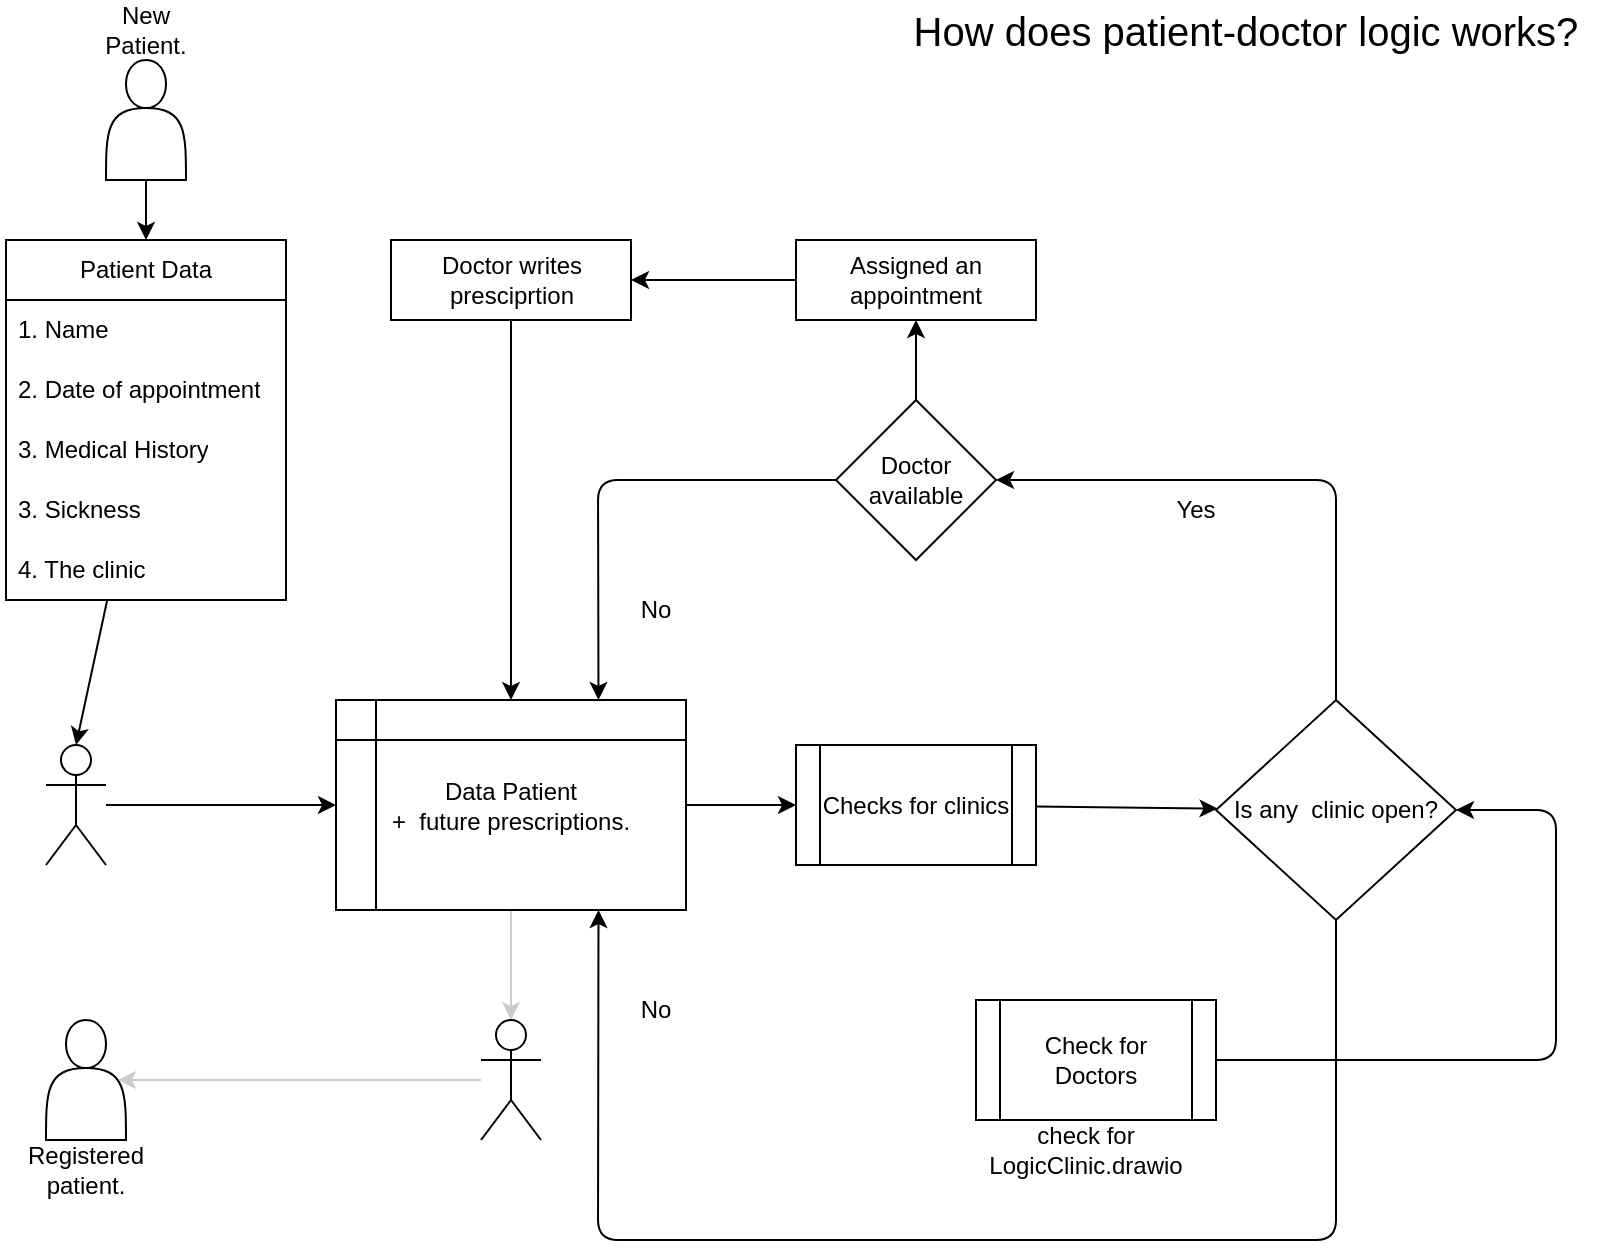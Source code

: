 <mxfile>
    <diagram id="BTYcjEdfxh9TkqYMeImK" name="Page-3">
        <mxGraphModel dx="1580" dy="753" grid="1" gridSize="10" guides="1" tooltips="1" connect="1" arrows="1" fold="1" page="1" pageScale="1" pageWidth="850" pageHeight="1100" math="0" shadow="0">
            <root>
                <mxCell id="0"/>
                <mxCell id="1" parent="0"/>
                <mxCell id="WWtd9145uoikllgOCISN-29" style="edgeStyle=none;html=1;entryX=0.5;entryY=0;entryDx=0;entryDy=0;" parent="1" source="WWtd9145uoikllgOCISN-1" target="WWtd9145uoikllgOCISN-25" edge="1">
                    <mxGeometry relative="1" as="geometry"/>
                </mxCell>
                <mxCell id="WWtd9145uoikllgOCISN-1" value="" style="shape=actor;whiteSpace=wrap;html=1;" parent="1" vertex="1">
                    <mxGeometry x="85" y="50" width="40" height="60" as="geometry"/>
                </mxCell>
                <mxCell id="WWtd9145uoikllgOCISN-2" value="New Patient." style="text;html=1;strokeColor=none;fillColor=none;align=center;verticalAlign=middle;whiteSpace=wrap;rounded=0;" parent="1" vertex="1">
                    <mxGeometry x="75" y="20" width="60" height="30" as="geometry"/>
                </mxCell>
                <mxCell id="WWtd9145uoikllgOCISN-9" style="edgeStyle=none;html=1;entryX=0;entryY=0.5;entryDx=0;entryDy=0;" parent="1" source="WWtd9145uoikllgOCISN-5" target="WWtd9145uoikllgOCISN-10" edge="1">
                    <mxGeometry relative="1" as="geometry">
                        <mxPoint x="190" y="370" as="targetPoint"/>
                    </mxGeometry>
                </mxCell>
                <mxCell id="WWtd9145uoikllgOCISN-5" value="&lt;font color=&quot;#ffffff&quot;&gt;Recepcionista&lt;br&gt;/Enfermero&lt;/font&gt;" style="shape=umlActor;verticalLabelPosition=bottom;verticalAlign=top;html=1;outlineConnect=0;" parent="1" vertex="1">
                    <mxGeometry x="55" y="392.5" width="30" height="60" as="geometry"/>
                </mxCell>
                <mxCell id="WWtd9145uoikllgOCISN-13" style="edgeStyle=none;html=1;entryX=0;entryY=0.5;entryDx=0;entryDy=0;" parent="1" source="WWtd9145uoikllgOCISN-10" target="WWtd9145uoikllgOCISN-12" edge="1">
                    <mxGeometry relative="1" as="geometry"/>
                </mxCell>
                <mxCell id="WWtd9145uoikllgOCISN-48" style="edgeStyle=none;html=1;entryX=0.5;entryY=0;entryDx=0;entryDy=0;entryPerimeter=0;strokeColor=#CCCCCC;fontColor=#FFFFFF;" parent="1" source="WWtd9145uoikllgOCISN-10" target="WWtd9145uoikllgOCISN-47" edge="1">
                    <mxGeometry relative="1" as="geometry"/>
                </mxCell>
                <mxCell id="WWtd9145uoikllgOCISN-10" value="Data Patient&lt;br&gt;+&amp;nbsp; future prescriptions." style="shape=internalStorage;whiteSpace=wrap;html=1;backgroundOutline=1;" parent="1" vertex="1">
                    <mxGeometry x="200" y="370" width="175" height="105" as="geometry"/>
                </mxCell>
                <mxCell id="6" value="" style="edgeStyle=none;html=1;" parent="1" source="WWtd9145uoikllgOCISN-12" target="5" edge="1">
                    <mxGeometry relative="1" as="geometry"/>
                </mxCell>
                <mxCell id="WWtd9145uoikllgOCISN-12" value="Checks for clinics" style="shape=process;whiteSpace=wrap;html=1;backgroundOutline=1;" parent="1" vertex="1">
                    <mxGeometry x="430" y="392.5" width="120" height="60" as="geometry"/>
                </mxCell>
                <mxCell id="WWtd9145uoikllgOCISN-24" value="" style="edgeStyle=none;html=1;" parent="1" source="WWtd9145uoikllgOCISN-14" target="WWtd9145uoikllgOCISN-23" edge="1">
                    <mxGeometry relative="1" as="geometry"/>
                </mxCell>
                <mxCell id="4" style="edgeStyle=none;html=1;entryX=0.75;entryY=0;entryDx=0;entryDy=0;" parent="1" source="WWtd9145uoikllgOCISN-14" target="WWtd9145uoikllgOCISN-10" edge="1">
                    <mxGeometry relative="1" as="geometry">
                        <Array as="points">
                            <mxPoint x="331" y="260"/>
                        </Array>
                    </mxGeometry>
                </mxCell>
                <mxCell id="WWtd9145uoikllgOCISN-14" value="Doctor available" style="rhombus;whiteSpace=wrap;html=1;" parent="1" vertex="1">
                    <mxGeometry x="450" y="220" width="80" height="80" as="geometry"/>
                </mxCell>
                <mxCell id="WWtd9145uoikllgOCISN-22" value="Yes" style="text;html=1;strokeColor=none;fillColor=none;align=center;verticalAlign=middle;whiteSpace=wrap;rounded=0;" parent="1" vertex="1">
                    <mxGeometry x="600" y="260" width="60" height="30" as="geometry"/>
                </mxCell>
                <mxCell id="WWtd9145uoikllgOCISN-37" value="" style="edgeStyle=none;html=1;" parent="1" source="WWtd9145uoikllgOCISN-23" target="WWtd9145uoikllgOCISN-36" edge="1">
                    <mxGeometry relative="1" as="geometry"/>
                </mxCell>
                <mxCell id="WWtd9145uoikllgOCISN-23" value="Assigned an appointment" style="whiteSpace=wrap;html=1;" parent="1" vertex="1">
                    <mxGeometry x="430" y="140" width="120" height="40" as="geometry"/>
                </mxCell>
                <mxCell id="WWtd9145uoikllgOCISN-32" style="edgeStyle=none;html=1;entryX=0.5;entryY=0;entryDx=0;entryDy=0;entryPerimeter=0;" parent="1" source="WWtd9145uoikllgOCISN-25" target="WWtd9145uoikllgOCISN-5" edge="1">
                    <mxGeometry relative="1" as="geometry"/>
                </mxCell>
                <mxCell id="WWtd9145uoikllgOCISN-25" value="Patient Data" style="swimlane;fontStyle=0;childLayout=stackLayout;horizontal=1;startSize=30;horizontalStack=0;resizeParent=1;resizeParentMax=0;resizeLast=0;collapsible=1;marginBottom=0;whiteSpace=wrap;html=1;" parent="1" vertex="1">
                    <mxGeometry x="35" y="140" width="140" height="180" as="geometry"/>
                </mxCell>
                <mxCell id="WWtd9145uoikllgOCISN-26" value="1. Name" style="text;strokeColor=none;fillColor=none;align=left;verticalAlign=middle;spacingLeft=4;spacingRight=4;overflow=hidden;points=[[0,0.5],[1,0.5]];portConstraint=eastwest;rotatable=0;whiteSpace=wrap;html=1;" parent="WWtd9145uoikllgOCISN-25" vertex="1">
                    <mxGeometry y="30" width="140" height="30" as="geometry"/>
                </mxCell>
                <mxCell id="WWtd9145uoikllgOCISN-27" value="2. Date of appointment" style="text;strokeColor=none;fillColor=none;align=left;verticalAlign=middle;spacingLeft=4;spacingRight=4;overflow=hidden;points=[[0,0.5],[1,0.5]];portConstraint=eastwest;rotatable=0;whiteSpace=wrap;html=1;" parent="WWtd9145uoikllgOCISN-25" vertex="1">
                    <mxGeometry y="60" width="140" height="30" as="geometry"/>
                </mxCell>
                <mxCell id="13" value="3. Medical History" style="text;strokeColor=none;fillColor=none;align=left;verticalAlign=middle;spacingLeft=4;spacingRight=4;overflow=hidden;points=[[0,0.5],[1,0.5]];portConstraint=eastwest;rotatable=0;whiteSpace=wrap;html=1;" parent="WWtd9145uoikllgOCISN-25" vertex="1">
                    <mxGeometry y="90" width="140" height="30" as="geometry"/>
                </mxCell>
                <mxCell id="WWtd9145uoikllgOCISN-28" value="3. Sickness" style="text;strokeColor=none;fillColor=none;align=left;verticalAlign=middle;spacingLeft=4;spacingRight=4;overflow=hidden;points=[[0,0.5],[1,0.5]];portConstraint=eastwest;rotatable=0;whiteSpace=wrap;html=1;" parent="WWtd9145uoikllgOCISN-25" vertex="1">
                    <mxGeometry y="120" width="140" height="30" as="geometry"/>
                </mxCell>
                <mxCell id="WWtd9145uoikllgOCISN-30" value="4. The clinic" style="text;strokeColor=none;fillColor=none;align=left;verticalAlign=middle;spacingLeft=4;spacingRight=4;overflow=hidden;points=[[0,0.5],[1,0.5]];portConstraint=eastwest;rotatable=0;whiteSpace=wrap;html=1;" parent="WWtd9145uoikllgOCISN-25" vertex="1">
                    <mxGeometry y="150" width="140" height="30" as="geometry"/>
                </mxCell>
                <mxCell id="WWtd9145uoikllgOCISN-38" style="edgeStyle=none;html=1;" parent="1" source="WWtd9145uoikllgOCISN-36" target="WWtd9145uoikllgOCISN-10" edge="1">
                    <mxGeometry relative="1" as="geometry"/>
                </mxCell>
                <mxCell id="WWtd9145uoikllgOCISN-36" value="Doctor writes presciprtion" style="whiteSpace=wrap;html=1;" parent="1" vertex="1">
                    <mxGeometry x="227.5" y="140" width="120" height="40" as="geometry"/>
                </mxCell>
                <mxCell id="WWtd9145uoikllgOCISN-39" value="Registered patient." style="text;html=1;strokeColor=none;fillColor=none;align=center;verticalAlign=middle;whiteSpace=wrap;rounded=0;" parent="1" vertex="1">
                    <mxGeometry x="45" y="590" width="60" height="30" as="geometry"/>
                </mxCell>
                <mxCell id="WWtd9145uoikllgOCISN-40" value="" style="shape=actor;whiteSpace=wrap;html=1;" parent="1" vertex="1">
                    <mxGeometry x="55" y="530" width="40" height="60" as="geometry"/>
                </mxCell>
                <mxCell id="WWtd9145uoikllgOCISN-49" style="edgeStyle=none;html=1;entryX=0.9;entryY=0.5;entryDx=0;entryDy=0;entryPerimeter=0;strokeColor=#CCCCCC;fontColor=#FFFFFF;" parent="1" source="WWtd9145uoikllgOCISN-47" target="WWtd9145uoikllgOCISN-40" edge="1">
                    <mxGeometry relative="1" as="geometry"/>
                </mxCell>
                <mxCell id="WWtd9145uoikllgOCISN-47" value="&lt;font color=&quot;#ffffff&quot;&gt;Receptionist&lt;/font&gt;" style="shape=umlActor;verticalLabelPosition=bottom;verticalAlign=top;html=1;outlineConnect=0;" parent="1" vertex="1">
                    <mxGeometry x="272.5" y="530" width="30" height="60" as="geometry"/>
                </mxCell>
                <mxCell id="2" value="No" style="text;html=1;strokeColor=none;fillColor=none;align=center;verticalAlign=middle;whiteSpace=wrap;rounded=0;" parent="1" vertex="1">
                    <mxGeometry x="330" y="310" width="60" height="30" as="geometry"/>
                </mxCell>
                <mxCell id="8" style="edgeStyle=none;html=1;entryX=1;entryY=0.5;entryDx=0;entryDy=0;" parent="1" source="5" target="WWtd9145uoikllgOCISN-14" edge="1">
                    <mxGeometry relative="1" as="geometry">
                        <Array as="points">
                            <mxPoint x="700" y="260"/>
                        </Array>
                    </mxGeometry>
                </mxCell>
                <mxCell id="9" style="edgeStyle=none;html=1;entryX=0.75;entryY=1;entryDx=0;entryDy=0;" parent="1" source="5" target="WWtd9145uoikllgOCISN-10" edge="1">
                    <mxGeometry relative="1" as="geometry">
                        <Array as="points">
                            <mxPoint x="700" y="640"/>
                            <mxPoint x="331" y="640"/>
                        </Array>
                    </mxGeometry>
                </mxCell>
                <mxCell id="5" value="Is any&amp;nbsp; clinic open?" style="rhombus;whiteSpace=wrap;html=1;" parent="1" vertex="1">
                    <mxGeometry x="640" y="370" width="120" height="110" as="geometry"/>
                </mxCell>
                <mxCell id="10" value="No" style="text;html=1;strokeColor=none;fillColor=none;align=center;verticalAlign=middle;whiteSpace=wrap;rounded=0;" parent="1" vertex="1">
                    <mxGeometry x="330" y="510" width="60" height="30" as="geometry"/>
                </mxCell>
                <mxCell id="12" style="edgeStyle=none;html=1;entryX=1;entryY=0.5;entryDx=0;entryDy=0;" parent="1" source="11" target="5" edge="1">
                    <mxGeometry relative="1" as="geometry">
                        <Array as="points">
                            <mxPoint x="810" y="550"/>
                            <mxPoint x="810" y="425"/>
                        </Array>
                    </mxGeometry>
                </mxCell>
                <mxCell id="11" value="Check for Doctors" style="shape=process;whiteSpace=wrap;html=1;backgroundOutline=1;" parent="1" vertex="1">
                    <mxGeometry x="520" y="520" width="120" height="60" as="geometry"/>
                </mxCell>
                <mxCell id="14" value="How does patient-doctor logic works?" style="text;html=1;strokeColor=none;fillColor=none;align=center;verticalAlign=middle;whiteSpace=wrap;rounded=0;fontSize=20;" parent="1" vertex="1">
                    <mxGeometry x="480" y="20" width="350" height="30" as="geometry"/>
                </mxCell>
                <mxCell id="15" value="check for LogicClinic.drawio" style="text;html=1;strokeColor=none;fillColor=none;align=center;verticalAlign=middle;whiteSpace=wrap;rounded=0;" parent="1" vertex="1">
                    <mxGeometry x="500" y="580" width="150" height="30" as="geometry"/>
                </mxCell>
            </root>
        </mxGraphModel>
    </diagram>
</mxfile>